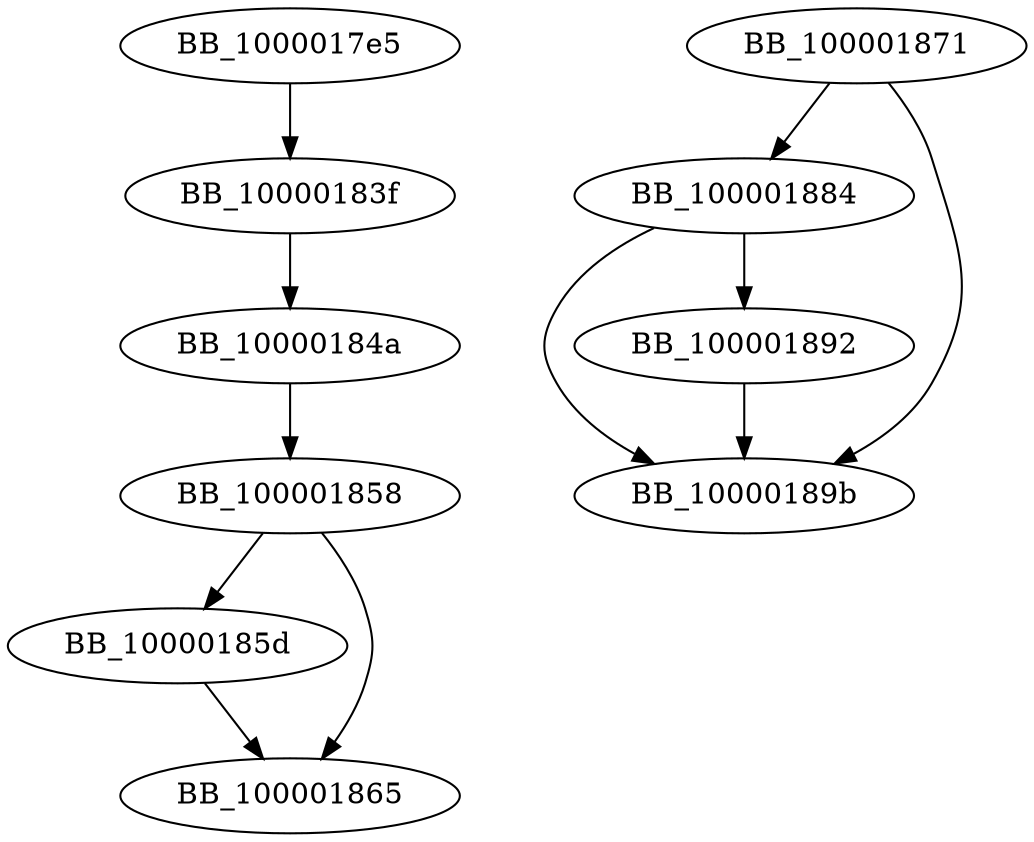 DiGraph __Z15GET_PROCESSNAMEb{
BB_1000017e5->BB_10000183f
BB_10000183f->BB_10000184a
BB_10000184a->BB_100001858
BB_100001858->BB_10000185d
BB_100001858->BB_100001865
BB_10000185d->BB_100001865
BB_100001871->BB_100001884
BB_100001871->BB_10000189b
BB_100001884->BB_100001892
BB_100001884->BB_10000189b
BB_100001892->BB_10000189b
}
